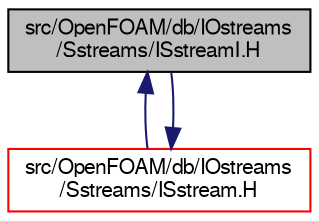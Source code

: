 digraph "src/OpenFOAM/db/IOstreams/Sstreams/ISstreamI.H"
{
  bgcolor="transparent";
  edge [fontname="FreeSans",fontsize="10",labelfontname="FreeSans",labelfontsize="10"];
  node [fontname="FreeSans",fontsize="10",shape=record];
  Node1 [label="src/OpenFOAM/db/IOstreams\l/Sstreams/ISstreamI.H",height=0.2,width=0.4,color="black", fillcolor="grey75", style="filled" fontcolor="black"];
  Node1 -> Node2 [dir="back",color="midnightblue",fontsize="10",style="solid",fontname="FreeSans"];
  Node2 [label="src/OpenFOAM/db/IOstreams\l/Sstreams/ISstream.H",height=0.2,width=0.4,color="red",URL="$a07348.html"];
  Node2 -> Node1 [dir="back",color="midnightblue",fontsize="10",style="solid",fontname="FreeSans"];
}

